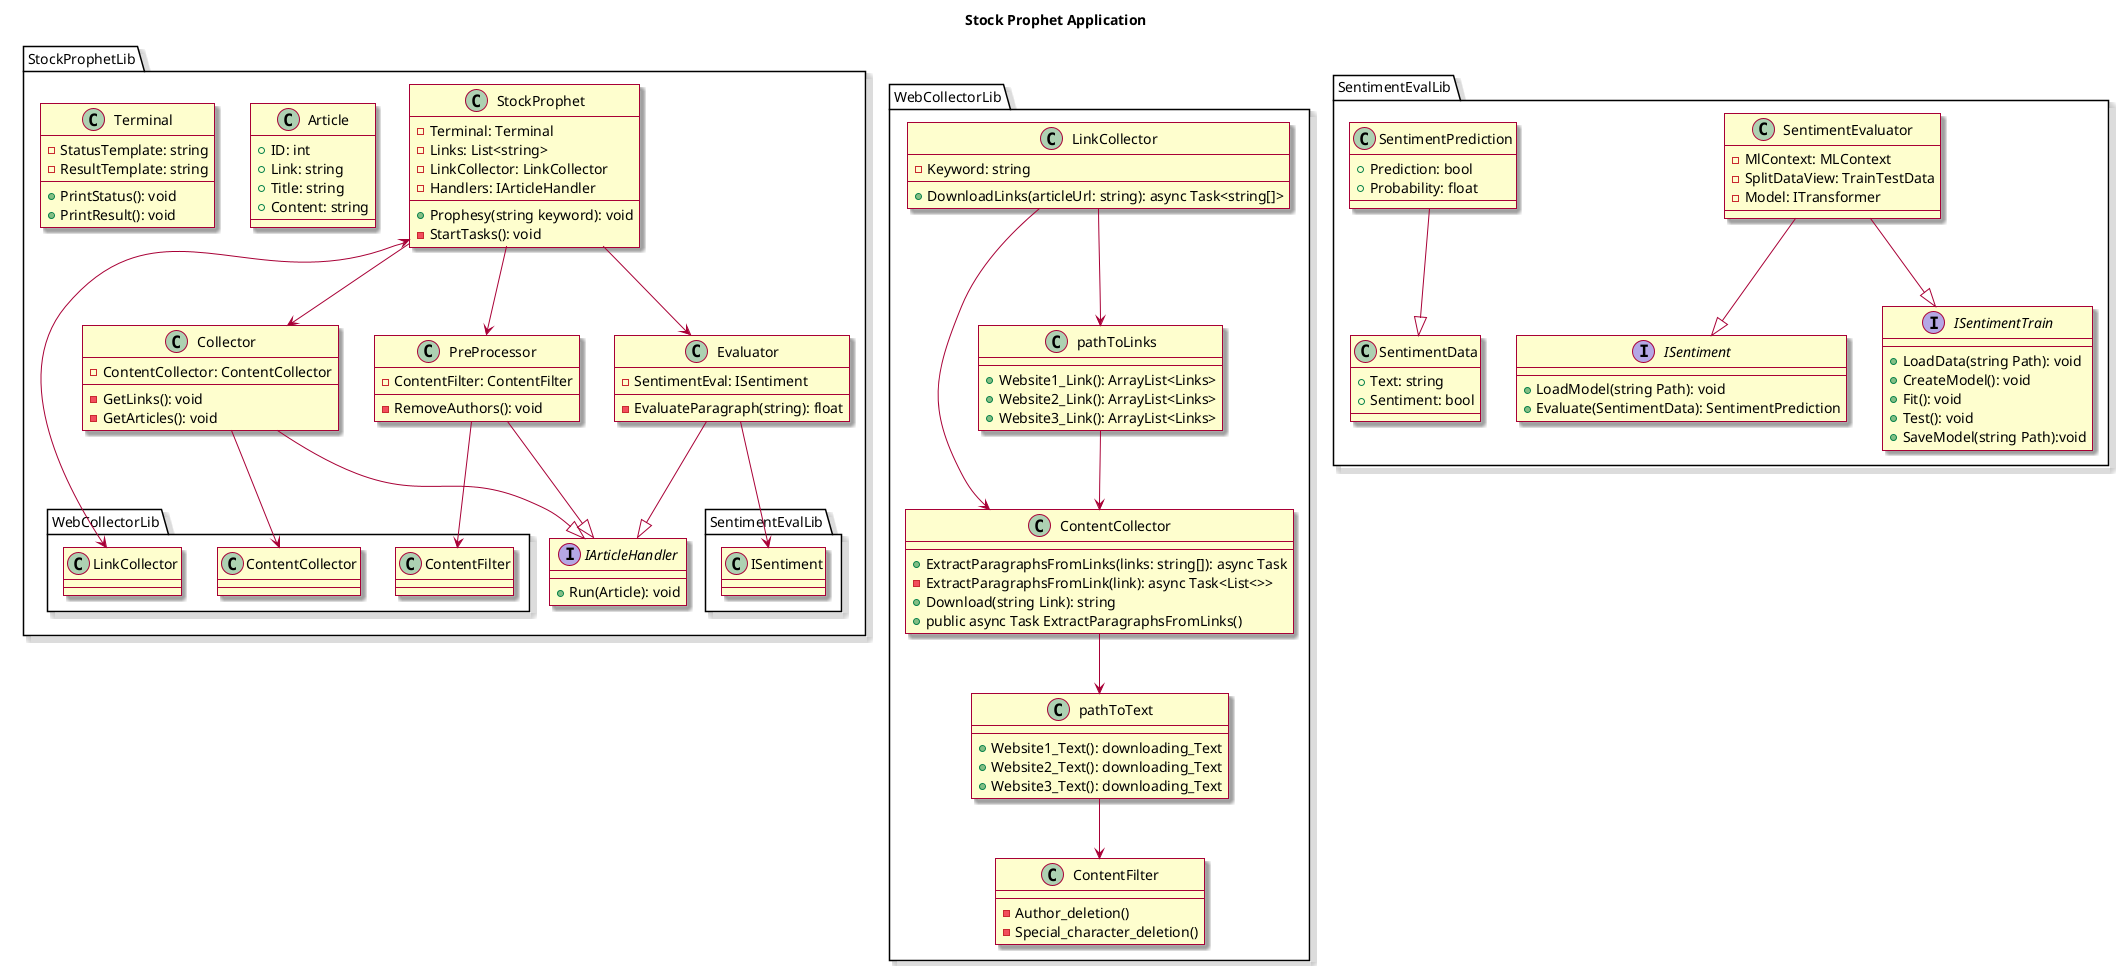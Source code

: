 @startuml Project Model Class Diagram

skin rose

title Stock Prophet Application


package StockProphetLib {

    class StockProphet {
        -Terminal: Terminal
        -Links: List<string>
        -LinkCollector: LinkCollector
        -Handlers: IArticleHandler
        +Prophesy(string keyword): void
        -StartTasks(): void
    }
    StockProphet <--> WebCollectorLib.LinkCollector
    StockProphet --> Collector
    StockProphet --> PreProcessor
    StockProphet --> Evaluator
    

    interface IArticleHandler {
        +Run(Article): void
    }


    class Collector {
        -ContentCollector: ContentCollector
        -GetLinks(): void
        -GetArticles(): void
    }
    Collector --|> IArticleHandler
    Collector --> WebCollectorLib.ContentCollector
    

    class PreProcessor {
        -RemoveAuthors(): void
        -ContentFilter: ContentFilter
    }
    PreProcessor --|> IArticleHandler
    PreProcessor --> WebCollectorLib.ContentFilter

    class Evaluator {
        -SentimentEval: ISentiment
        -EvaluateParagraph(string): float
    }
    Evaluator --|> IArticleHandler
    Evaluator --> SentimentEvalLib.ISentiment


    class Article {
        +ID: int
        +Link: string
        +Title: string
        +Content: string
    }


    class Terminal {
        -StatusTemplate: string
        +PrintStatus(): void
        -ResultTemplate: string
        +PrintResult(): void
    }
}


package WebCollectorLib 
{
    class LinkCollector {
    
        -Keyword: string
        +DownloadLinks(articleUrl: string): async Task<string[]>

        
    }

    class ContentCollector {
        +ExtractParagraphsFromLinks(links: string[]): async Task
        -ExtractParagraphsFromLink(link): async Task<List<>>
        +Download(string Link): string
        +public async Task ExtractParagraphsFromLinks()
         
    }
    class pathToLinks {
        +Website1_Link(): ArrayList<Links>
        +Website2_Link(): ArrayList<Links>
        +Website3_Link(): ArrayList<Links>
    }
    
    class pathToText {
        +Website1_Text(): downloading_Text
        +Website2_Text(): downloading_Text
        +Website3_Text(): downloading_Text
    }

    class ContentFilter {
        -Author_deletion()
        -Special_character_deletion()
    }
    pathToText --> ContentFilter
    
    
    pathToLinks --> ContentCollector
    LinkCollector --> ContentCollector
    LinkCollector --> pathToLinks
    ContentCollector --> pathToText

}


package SentimentEvalLib 
{
    interface ISentiment {
        +LoadModel(string Path): void
        +Evaluate(SentimentData): SentimentPrediction
    }

    interface ISentimentTrain {
        +LoadData(string Path): void
        +CreateModel(): void
        +Fit(): void
        +Test(): void
        +SaveModel(string Path):void
    }
    
    class SentimentEvaluator {
        -MlContext: MLContext
        -SplitDataView: TrainTestData
        -Model: ITransformer
    }
    SentimentEvaluator --|> ISentiment
    SentimentEvaluator --|> ISentimentTrain

    class SentimentData {
        +Text: string
        +Sentiment: bool
    }

    class SentimentPrediction {
        +Prediction: bool
        +Probability: float
    }
    SentimentPrediction --|> SentimentData
}

@enduml
